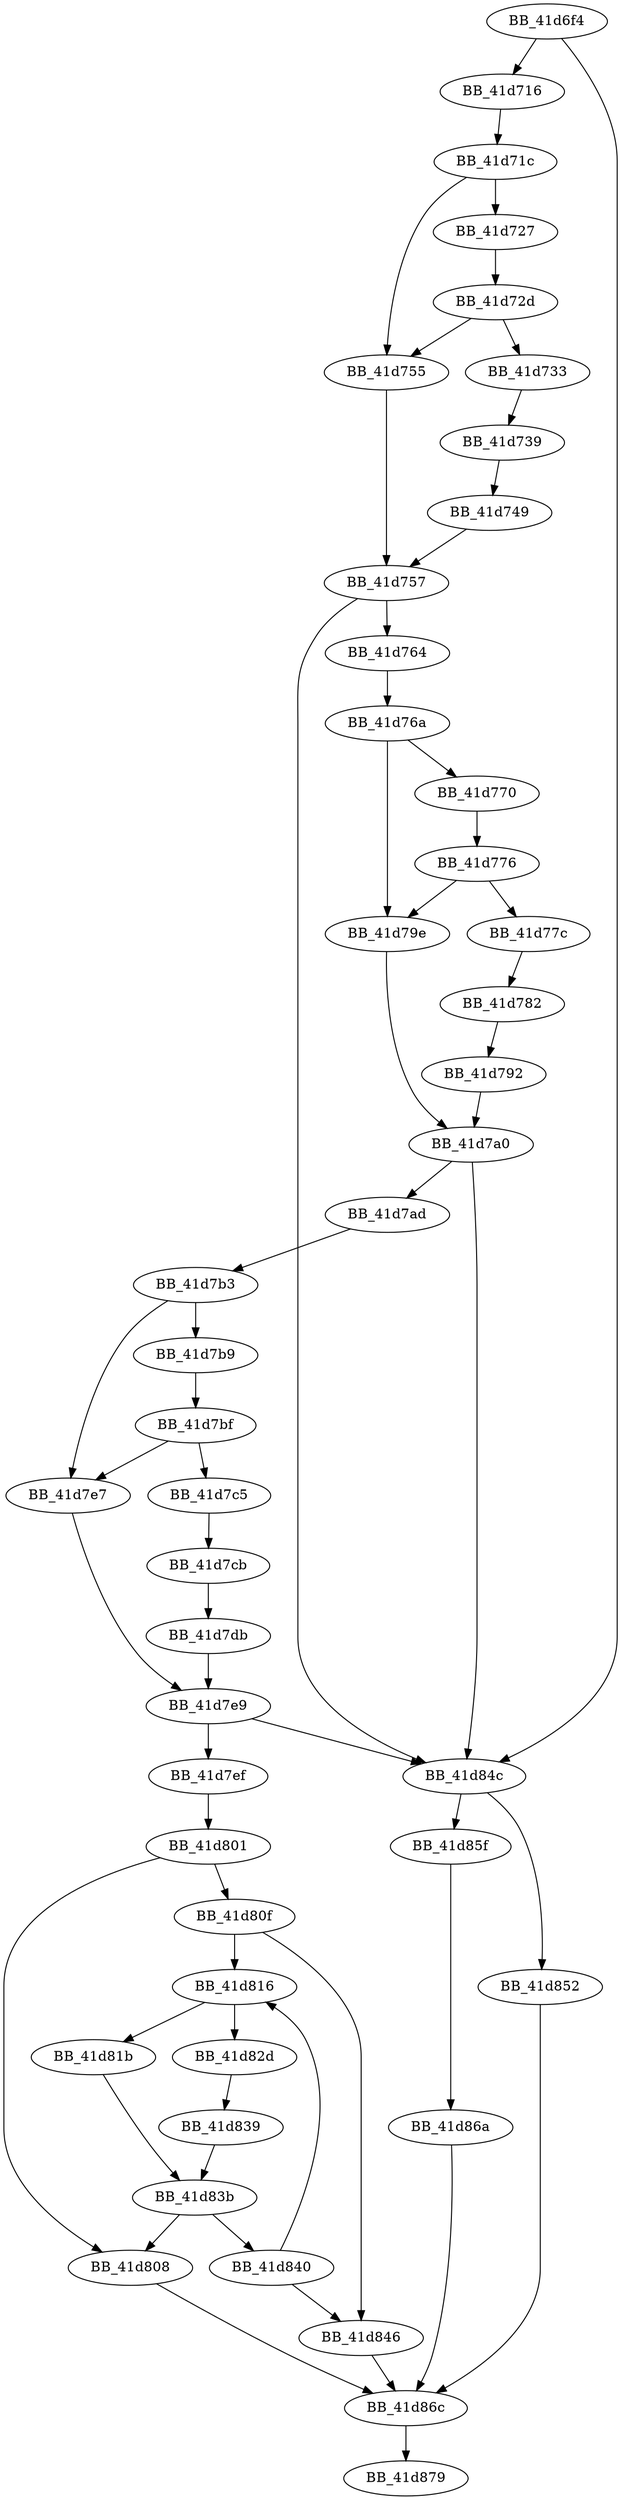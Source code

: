DiGraph __fputwc_nolock{
BB_41d6f4->BB_41d716
BB_41d6f4->BB_41d84c
BB_41d716->BB_41d71c
BB_41d71c->BB_41d727
BB_41d71c->BB_41d755
BB_41d727->BB_41d72d
BB_41d72d->BB_41d733
BB_41d72d->BB_41d755
BB_41d733->BB_41d739
BB_41d739->BB_41d749
BB_41d749->BB_41d757
BB_41d755->BB_41d757
BB_41d757->BB_41d764
BB_41d757->BB_41d84c
BB_41d764->BB_41d76a
BB_41d76a->BB_41d770
BB_41d76a->BB_41d79e
BB_41d770->BB_41d776
BB_41d776->BB_41d77c
BB_41d776->BB_41d79e
BB_41d77c->BB_41d782
BB_41d782->BB_41d792
BB_41d792->BB_41d7a0
BB_41d79e->BB_41d7a0
BB_41d7a0->BB_41d7ad
BB_41d7a0->BB_41d84c
BB_41d7ad->BB_41d7b3
BB_41d7b3->BB_41d7b9
BB_41d7b3->BB_41d7e7
BB_41d7b9->BB_41d7bf
BB_41d7bf->BB_41d7c5
BB_41d7bf->BB_41d7e7
BB_41d7c5->BB_41d7cb
BB_41d7cb->BB_41d7db
BB_41d7db->BB_41d7e9
BB_41d7e7->BB_41d7e9
BB_41d7e9->BB_41d7ef
BB_41d7e9->BB_41d84c
BB_41d7ef->BB_41d801
BB_41d801->BB_41d808
BB_41d801->BB_41d80f
BB_41d808->BB_41d86c
BB_41d80f->BB_41d816
BB_41d80f->BB_41d846
BB_41d816->BB_41d81b
BB_41d816->BB_41d82d
BB_41d81b->BB_41d83b
BB_41d82d->BB_41d839
BB_41d839->BB_41d83b
BB_41d83b->BB_41d808
BB_41d83b->BB_41d840
BB_41d840->BB_41d816
BB_41d840->BB_41d846
BB_41d846->BB_41d86c
BB_41d84c->BB_41d852
BB_41d84c->BB_41d85f
BB_41d852->BB_41d86c
BB_41d85f->BB_41d86a
BB_41d86a->BB_41d86c
BB_41d86c->BB_41d879
}

